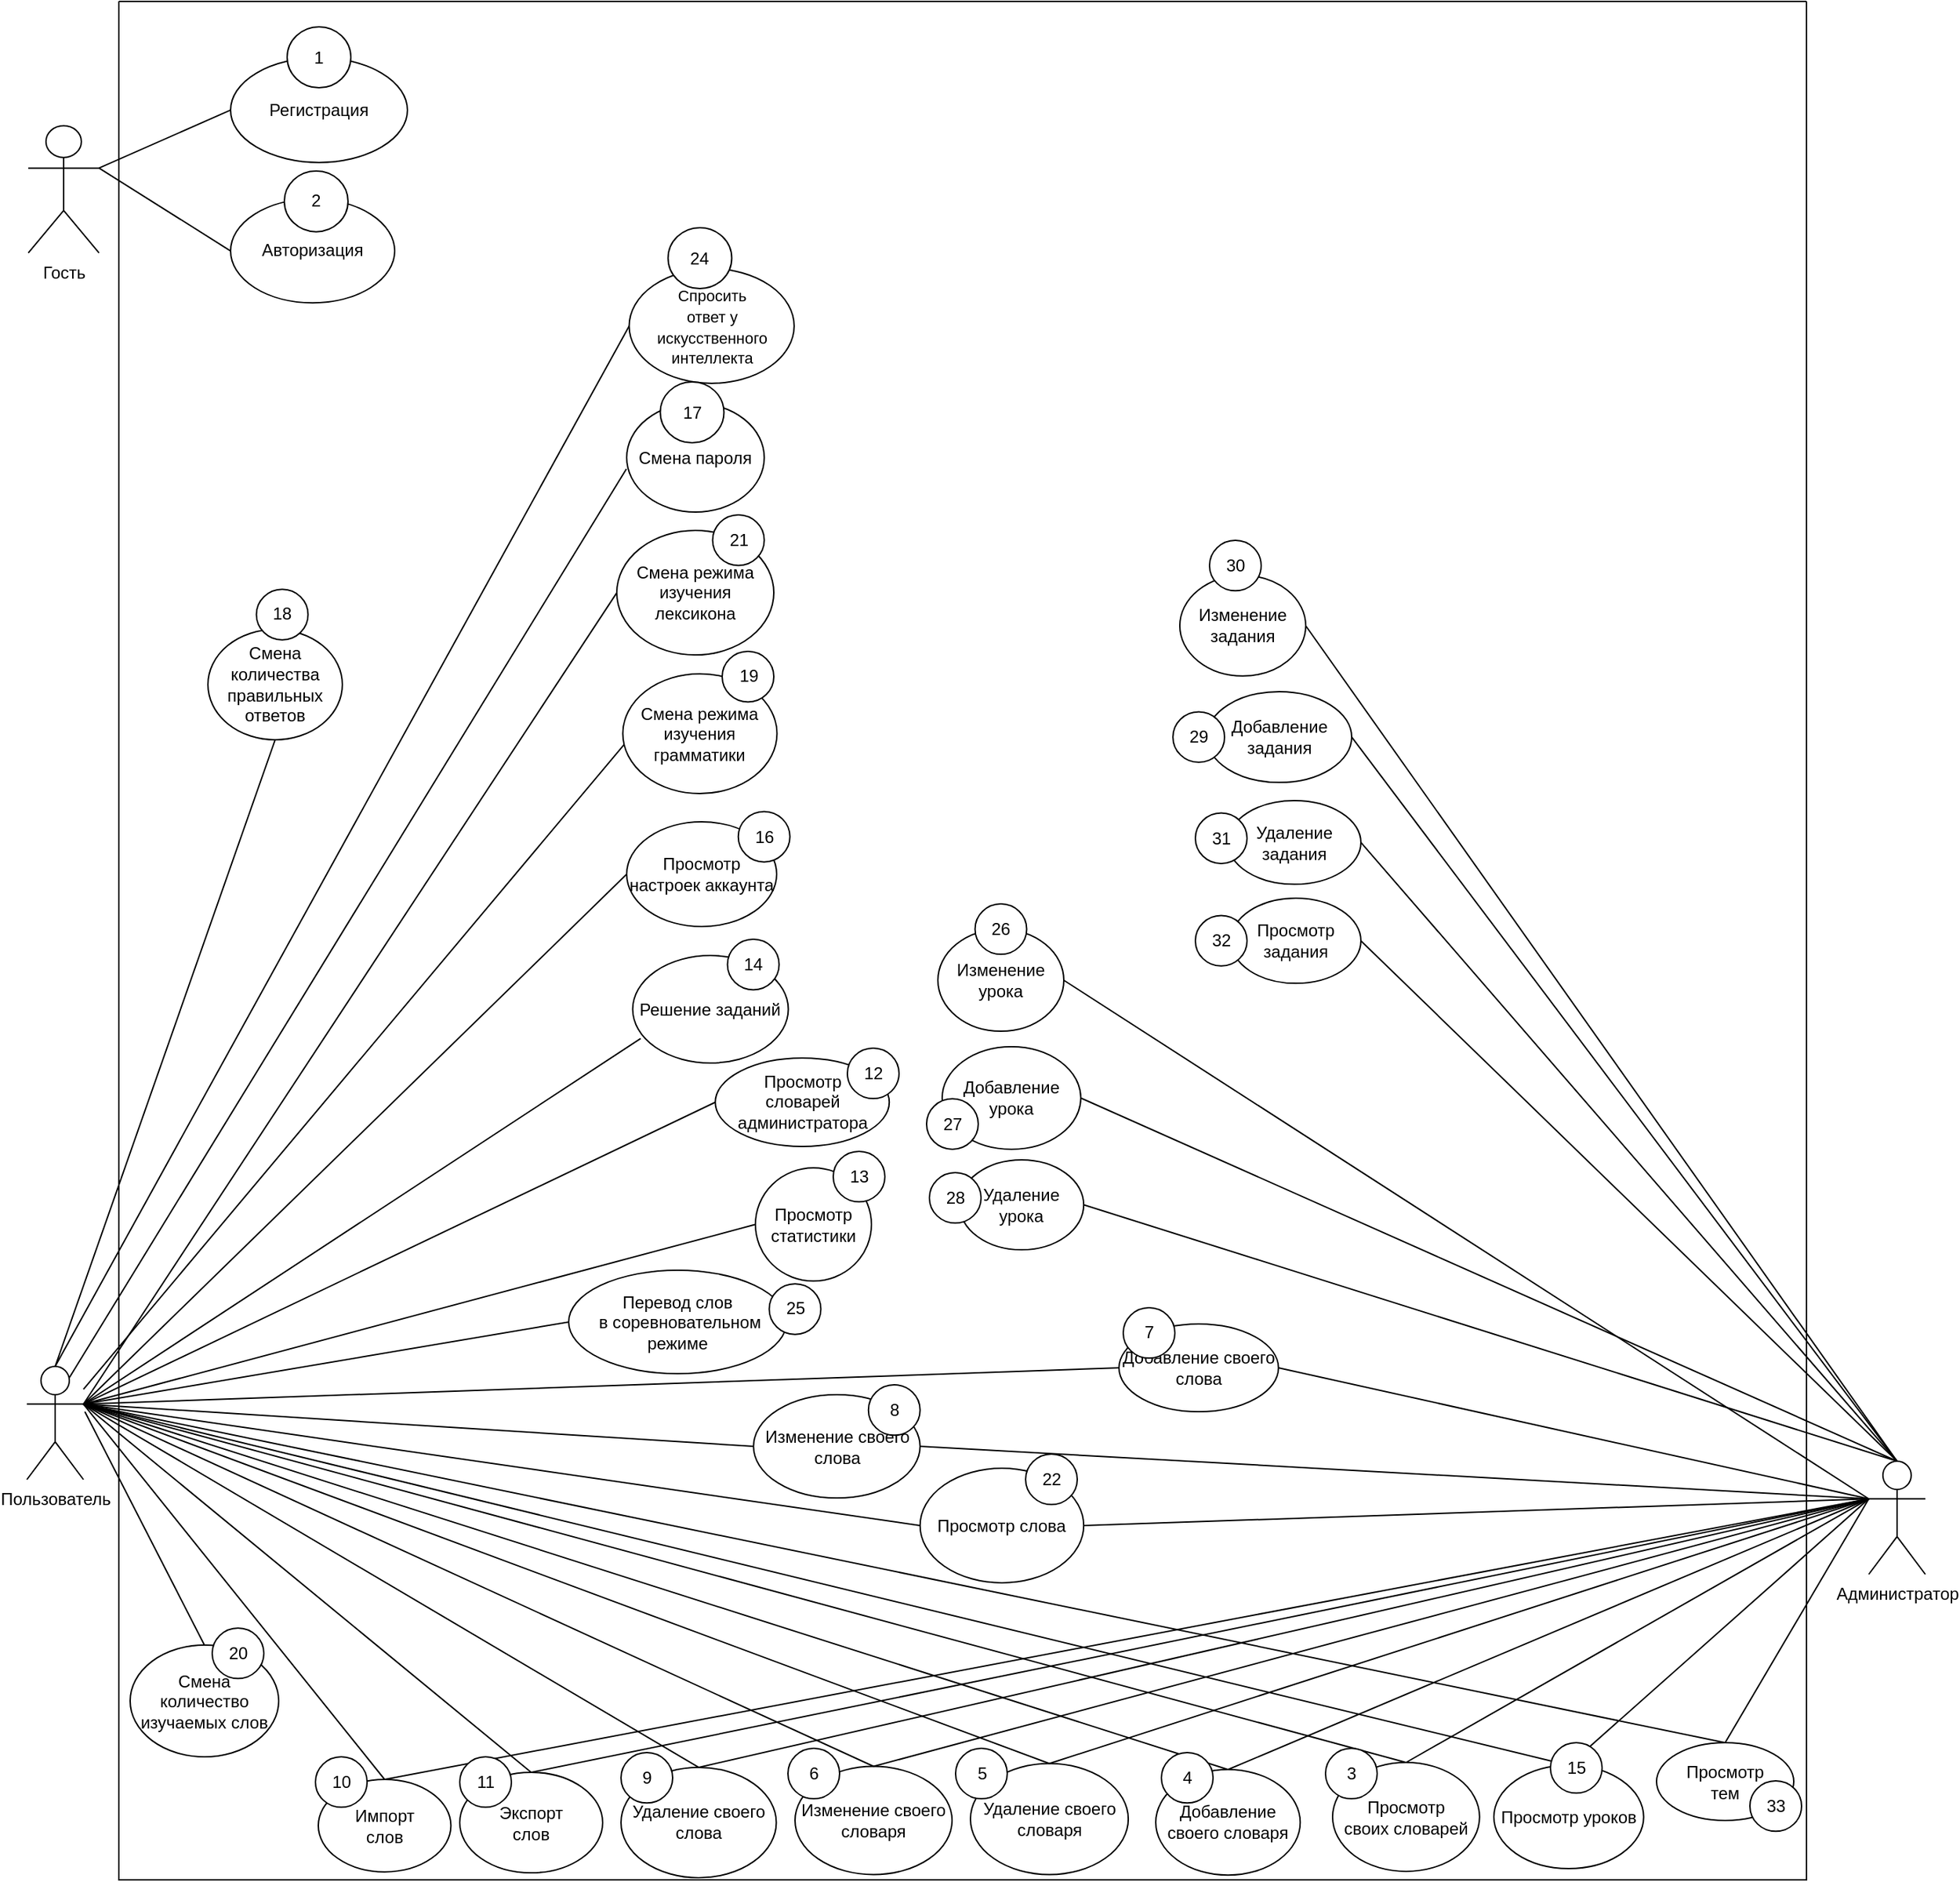 <mxfile version="24.7.17" pages="2">
  <diagram name="Страница — 1" id="GT7hetvypRUp4yKOunO2">
    <mxGraphModel dx="2373" dy="1175" grid="0" gridSize="10" guides="1" tooltips="1" connect="1" arrows="1" fold="1" page="1" pageScale="1" pageWidth="1654" pageHeight="2336" math="0" shadow="0">
      <root>
        <mxCell id="0" />
        <mxCell id="1" parent="0" />
        <mxCell id="F4AcdebA19WUywxoF-Kg-408" value="Гость" style="shape=umlActor;verticalLabelPosition=bottom;verticalAlign=top;html=1;outlineConnect=0;" parent="1" vertex="1">
          <mxGeometry x="145" y="587.82" width="50" height="90" as="geometry" />
        </mxCell>
        <mxCell id="F4AcdebA19WUywxoF-Kg-409" value="Регистрация" style="ellipse;whiteSpace=wrap;html=1;" parent="1" vertex="1">
          <mxGeometry x="288" y="539.82" width="125" height="74" as="geometry" />
        </mxCell>
        <mxCell id="F4AcdebA19WUywxoF-Kg-410" value="Авторизация" style="ellipse;whiteSpace=wrap;html=1;" parent="1" vertex="1">
          <mxGeometry x="288" y="639.64" width="116" height="73.5" as="geometry" />
        </mxCell>
        <mxCell id="F4AcdebA19WUywxoF-Kg-419" value="" style="endArrow=none;html=1;rounded=0;exitX=1;exitY=0.333;exitDx=0;exitDy=0;exitPerimeter=0;entryX=0;entryY=0.5;entryDx=0;entryDy=0;" parent="1" source="F4AcdebA19WUywxoF-Kg-408" target="F4AcdebA19WUywxoF-Kg-409" edge="1">
          <mxGeometry width="50" height="50" relative="1" as="geometry">
            <mxPoint x="425" y="617.82" as="sourcePoint" />
            <mxPoint x="475" y="567.82" as="targetPoint" />
          </mxGeometry>
        </mxCell>
        <mxCell id="F4AcdebA19WUywxoF-Kg-420" value="" style="endArrow=none;html=1;rounded=0;entryX=0;entryY=0.5;entryDx=0;entryDy=0;" parent="1" target="F4AcdebA19WUywxoF-Kg-410" edge="1">
          <mxGeometry width="50" height="50" relative="1" as="geometry">
            <mxPoint x="195" y="617.82" as="sourcePoint" />
            <mxPoint x="322" y="567.82" as="targetPoint" />
          </mxGeometry>
        </mxCell>
        <mxCell id="F4AcdebA19WUywxoF-Kg-421" value="Пользователь" style="shape=umlActor;verticalLabelPosition=bottom;verticalAlign=top;html=1;outlineConnect=0;" parent="1" vertex="1">
          <mxGeometry x="144" y="1465" width="40" height="80" as="geometry" />
        </mxCell>
        <mxCell id="F4AcdebA19WUywxoF-Kg-479" value="Смена количество изучаемых слов" style="ellipse;whiteSpace=wrap;html=1;" parent="1" vertex="1">
          <mxGeometry x="217" y="1662" width="105" height="79" as="geometry" />
        </mxCell>
        <mxCell id="F4AcdebA19WUywxoF-Kg-496" value="Администратор" style="shape=umlActor;verticalLabelPosition=bottom;verticalAlign=top;html=1;outlineConnect=0;" parent="1" vertex="1">
          <mxGeometry x="1446" y="1532.0" width="40" height="80" as="geometry" />
        </mxCell>
        <mxCell id="F4AcdebA19WUywxoF-Kg-585" value="Добавление своего слова" style="ellipse;whiteSpace=wrap;html=1;" parent="1" vertex="1">
          <mxGeometry x="916" y="1435.0" width="112.75" height="62.06" as="geometry" />
        </mxCell>
        <mxCell id="F4AcdebA19WUywxoF-Kg-586" value="Изменение своего слова" style="ellipse;whiteSpace=wrap;html=1;" parent="1" vertex="1">
          <mxGeometry x="657.64" y="1485" width="117.75" height="73.06" as="geometry" />
        </mxCell>
        <mxCell id="F4AcdebA19WUywxoF-Kg-587" value="Удаление своего слова" style="ellipse;whiteSpace=wrap;html=1;" parent="1" vertex="1">
          <mxGeometry x="564" y="1748.48" width="109.75" height="78.03" as="geometry" />
        </mxCell>
        <mxCell id="F4AcdebA19WUywxoF-Kg-588" value="Просмотр слова" style="ellipse;whiteSpace=wrap;html=1;" parent="1" vertex="1">
          <mxGeometry x="775.39" y="1537" width="115.68" height="81" as="geometry" />
        </mxCell>
        <mxCell id="F4AcdebA19WUywxoF-Kg-596" value="Экспорт&lt;br&gt;слов" style="ellipse;whiteSpace=wrap;html=1;" parent="1" vertex="1">
          <mxGeometry x="450" y="1752" width="101" height="71" as="geometry" />
        </mxCell>
        <mxCell id="F4AcdebA19WUywxoF-Kg-597" value="Импорт&lt;br&gt;слов" style="ellipse;whiteSpace=wrap;html=1;" parent="1" vertex="1">
          <mxGeometry x="350" y="1757" width="93.75" height="65.34" as="geometry" />
        </mxCell>
        <mxCell id="F4AcdebA19WUywxoF-Kg-608" value="Изменение своего словаря" style="ellipse;whiteSpace=wrap;html=1;" parent="1" vertex="1">
          <mxGeometry x="687" y="1747.76" width="111.01" height="76.5" as="geometry" />
        </mxCell>
        <mxCell id="F4AcdebA19WUywxoF-Kg-609" value="Удаление своего словаря" style="ellipse;whiteSpace=wrap;html=1;" parent="1" vertex="1">
          <mxGeometry x="811" y="1745.75" width="111.57" height="78.51" as="geometry" />
        </mxCell>
        <mxCell id="F4AcdebA19WUywxoF-Kg-640" value="Просмотр задания" style="ellipse;whiteSpace=wrap;html=1;" parent="1" vertex="1">
          <mxGeometry x="995" y="1134" width="92" height="60.18" as="geometry" />
        </mxCell>
        <mxCell id="F4AcdebA19WUywxoF-Kg-645" value="Добавление урока" style="ellipse;whiteSpace=wrap;html=1;" parent="1" vertex="1">
          <mxGeometry x="791" y="1239" width="98" height="72.48" as="geometry" />
        </mxCell>
        <mxCell id="F4AcdebA19WUywxoF-Kg-646" value="Изменение урока" style="ellipse;whiteSpace=wrap;html=1;" parent="1" vertex="1">
          <mxGeometry x="788" y="1156" width="89" height="72" as="geometry" />
        </mxCell>
        <mxCell id="F4AcdebA19WUywxoF-Kg-647" value="Удаление урока" style="ellipse;whiteSpace=wrap;html=1;" parent="1" vertex="1">
          <mxGeometry x="803.18" y="1319" width="87.89" height="63.54" as="geometry" />
        </mxCell>
        <mxCell id="F4AcdebA19WUywxoF-Kg-657" value="Добавление задания" style="ellipse;whiteSpace=wrap;html=1;" parent="1" vertex="1">
          <mxGeometry x="978" y="988" width="102.5" height="64.18" as="geometry" />
        </mxCell>
        <mxCell id="F4AcdebA19WUywxoF-Kg-659" value="Удаление задания" style="ellipse;whiteSpace=wrap;html=1;" parent="1" vertex="1">
          <mxGeometry x="993" y="1065" width="94" height="59.18" as="geometry" />
        </mxCell>
        <mxCell id="KuJ4x0eiueRcXk5auPj3-5" value="1" style="ellipse;whiteSpace=wrap;html=1;" parent="1" vertex="1">
          <mxGeometry x="328" y="518.0" width="45" height="43" as="geometry" />
        </mxCell>
        <mxCell id="KuJ4x0eiueRcXk5auPj3-6" value="2" style="ellipse;whiteSpace=wrap;html=1;" parent="1" vertex="1">
          <mxGeometry x="326" y="619.82" width="45" height="43" as="geometry" />
        </mxCell>
        <mxCell id="KuJ4x0eiueRcXk5auPj3-8" value="" style="endArrow=none;html=1;rounded=0;entryX=0.5;entryY=0;entryDx=0;entryDy=0;exitX=1;exitY=0.333;exitDx=0;exitDy=0;exitPerimeter=0;" parent="1" source="F4AcdebA19WUywxoF-Kg-421" target="F4AcdebA19WUywxoF-Kg-597" edge="1">
          <mxGeometry width="50" height="50" relative="1" as="geometry">
            <mxPoint x="547" y="1469.667" as="sourcePoint" />
            <mxPoint x="900.44" y="1162.16" as="targetPoint" />
            <Array as="points" />
          </mxGeometry>
        </mxCell>
        <mxCell id="KuJ4x0eiueRcXk5auPj3-9" value="" style="endArrow=none;html=1;rounded=0;entryX=0.5;entryY=0;entryDx=0;entryDy=0;exitX=1;exitY=0.333;exitDx=0;exitDy=0;exitPerimeter=0;" parent="1" source="F4AcdebA19WUywxoF-Kg-421" target="F4AcdebA19WUywxoF-Kg-596" edge="1">
          <mxGeometry width="50" height="50" relative="1" as="geometry">
            <mxPoint x="550" y="1467" as="sourcePoint" />
            <mxPoint x="915" y="1172" as="targetPoint" />
            <Array as="points" />
          </mxGeometry>
        </mxCell>
        <mxCell id="KuJ4x0eiueRcXk5auPj3-10" value="" style="endArrow=none;html=1;rounded=0;entryX=0.5;entryY=0;entryDx=0;entryDy=0;exitX=1;exitY=0.333;exitDx=0;exitDy=0;exitPerimeter=0;" parent="1" source="F4AcdebA19WUywxoF-Kg-421" target="F4AcdebA19WUywxoF-Kg-587" edge="1">
          <mxGeometry width="50" height="50" relative="1" as="geometry">
            <mxPoint x="560" y="1477" as="sourcePoint" />
            <mxPoint x="911" y="1232" as="targetPoint" />
            <Array as="points" />
          </mxGeometry>
        </mxCell>
        <mxCell id="KuJ4x0eiueRcXk5auPj3-11" value="" style="endArrow=none;html=1;rounded=0;entryX=0;entryY=0.5;entryDx=0;entryDy=0;exitX=1;exitY=0.333;exitDx=0;exitDy=0;exitPerimeter=0;" parent="1" source="F4AcdebA19WUywxoF-Kg-421" target="F4AcdebA19WUywxoF-Kg-585" edge="1">
          <mxGeometry width="50" height="50" relative="1" as="geometry">
            <mxPoint x="557" y="1480" as="sourcePoint" />
            <mxPoint x="907" y="1296" as="targetPoint" />
            <Array as="points" />
          </mxGeometry>
        </mxCell>
        <mxCell id="KuJ4x0eiueRcXk5auPj3-12" value="" style="endArrow=none;html=1;rounded=0;entryX=0;entryY=0.5;entryDx=0;entryDy=0;exitX=1;exitY=0.333;exitDx=0;exitDy=0;exitPerimeter=0;" parent="1" source="F4AcdebA19WUywxoF-Kg-421" target="F4AcdebA19WUywxoF-Kg-586" edge="1">
          <mxGeometry width="50" height="50" relative="1" as="geometry">
            <mxPoint x="567" y="1490" as="sourcePoint" />
            <mxPoint x="917" y="1306" as="targetPoint" />
            <Array as="points" />
          </mxGeometry>
        </mxCell>
        <mxCell id="KuJ4x0eiueRcXk5auPj3-13" value="" style="endArrow=none;html=1;rounded=0;entryX=0;entryY=0.5;entryDx=0;entryDy=0;exitX=1;exitY=0.333;exitDx=0;exitDy=0;exitPerimeter=0;" parent="1" source="F4AcdebA19WUywxoF-Kg-421" target="F4AcdebA19WUywxoF-Kg-588" edge="1">
          <mxGeometry width="50" height="50" relative="1" as="geometry">
            <mxPoint x="548" y="1470" as="sourcePoint" />
            <mxPoint x="902" y="1441" as="targetPoint" />
            <Array as="points" />
          </mxGeometry>
        </mxCell>
        <mxCell id="KuJ4x0eiueRcXk5auPj3-14" value="" style="endArrow=none;html=1;rounded=0;entryX=0.5;entryY=0;entryDx=0;entryDy=0;exitX=1;exitY=0.333;exitDx=0;exitDy=0;exitPerimeter=0;" parent="1" source="F4AcdebA19WUywxoF-Kg-421" target="F4AcdebA19WUywxoF-Kg-518" edge="1">
          <mxGeometry width="50" height="50" relative="1" as="geometry">
            <mxPoint x="558" y="1480" as="sourcePoint" />
            <mxPoint x="897" y="1514" as="targetPoint" />
            <Array as="points" />
          </mxGeometry>
        </mxCell>
        <mxCell id="KuJ4x0eiueRcXk5auPj3-15" value="" style="endArrow=none;html=1;rounded=0;entryX=0.5;entryY=0;entryDx=0;entryDy=0;exitX=1;exitY=0.333;exitDx=0;exitDy=0;exitPerimeter=0;" parent="1" source="F4AcdebA19WUywxoF-Kg-421" target="F4AcdebA19WUywxoF-Kg-609" edge="1">
          <mxGeometry width="50" height="50" relative="1" as="geometry">
            <mxPoint x="568" y="1490" as="sourcePoint" />
            <mxPoint x="907" y="1524" as="targetPoint" />
            <Array as="points" />
          </mxGeometry>
        </mxCell>
        <mxCell id="KuJ4x0eiueRcXk5auPj3-16" value="" style="endArrow=none;html=1;rounded=0;entryX=0.5;entryY=0;entryDx=0;entryDy=0;exitX=1;exitY=0.333;exitDx=0;exitDy=0;exitPerimeter=0;" parent="1" source="F4AcdebA19WUywxoF-Kg-421" target="F4AcdebA19WUywxoF-Kg-608" edge="1">
          <mxGeometry width="50" height="50" relative="1" as="geometry">
            <mxPoint x="549" y="1469" as="sourcePoint" />
            <mxPoint x="905" y="1663" as="targetPoint" />
            <Array as="points" />
          </mxGeometry>
        </mxCell>
        <mxCell id="KuJ4x0eiueRcXk5auPj3-17" value="" style="endArrow=none;html=1;rounded=0;entryX=0.5;entryY=0;entryDx=0;entryDy=0;exitX=1;exitY=0.333;exitDx=0;exitDy=0;exitPerimeter=0;" parent="1" source="F4AcdebA19WUywxoF-Kg-421" target="F4AcdebA19WUywxoF-Kg-607" edge="1">
          <mxGeometry width="50" height="50" relative="1" as="geometry">
            <mxPoint x="548" y="1471" as="sourcePoint" />
            <mxPoint x="915" y="1673" as="targetPoint" />
            <Array as="points" />
          </mxGeometry>
        </mxCell>
        <mxCell id="KuJ4x0eiueRcXk5auPj3-18" value="" style="endArrow=none;html=1;rounded=0;entryX=0.5;entryY=0;entryDx=0;entryDy=0;exitX=1;exitY=0.333;exitDx=0;exitDy=0;exitPerimeter=0;" parent="1" source="F4AcdebA19WUywxoF-Kg-421" target="F4AcdebA19WUywxoF-Kg-463" edge="1">
          <mxGeometry width="50" height="50" relative="1" as="geometry">
            <mxPoint x="550" y="1472" as="sourcePoint" />
            <mxPoint x="925" y="1683" as="targetPoint" />
            <Array as="points" />
          </mxGeometry>
        </mxCell>
        <mxCell id="KuJ4x0eiueRcXk5auPj3-36" value="" style="endArrow=none;html=1;rounded=0;entryX=1;entryY=0.5;entryDx=0;entryDy=0;exitX=0;exitY=0.333;exitDx=0;exitDy=0;exitPerimeter=0;" parent="1" source="F4AcdebA19WUywxoF-Kg-496" target="F4AcdebA19WUywxoF-Kg-586" edge="1">
          <mxGeometry width="50" height="50" relative="1" as="geometry">
            <mxPoint x="1112.189" y="1484.84" as="sourcePoint" />
            <mxPoint x="1062.56" y="1523.84" as="targetPoint" />
            <Array as="points" />
          </mxGeometry>
        </mxCell>
        <mxCell id="KuJ4x0eiueRcXk5auPj3-33" value="" style="endArrow=none;html=1;rounded=0;entryX=0.5;entryY=0;entryDx=0;entryDy=0;exitX=0;exitY=0.333;exitDx=0;exitDy=0;exitPerimeter=0;" parent="1" source="F4AcdebA19WUywxoF-Kg-496" target="F4AcdebA19WUywxoF-Kg-596" edge="1">
          <mxGeometry width="50" height="50" relative="1" as="geometry">
            <mxPoint x="1352" y="1461" as="sourcePoint" />
            <mxPoint x="1062.997" y="1520.84" as="targetPoint" />
            <Array as="points" />
          </mxGeometry>
        </mxCell>
        <mxCell id="KuJ4x0eiueRcXk5auPj3-32" value="" style="endArrow=none;html=1;rounded=0;entryX=0.5;entryY=0;entryDx=0;entryDy=0;exitX=0;exitY=0.333;exitDx=0;exitDy=0;exitPerimeter=0;" parent="1" source="F4AcdebA19WUywxoF-Kg-496" target="F4AcdebA19WUywxoF-Kg-597" edge="1">
          <mxGeometry width="50" height="50" relative="1" as="geometry">
            <mxPoint x="1354" y="1462" as="sourcePoint" />
            <mxPoint x="1062.56" y="1523.507" as="targetPoint" />
            <Array as="points" />
          </mxGeometry>
        </mxCell>
        <mxCell id="KuJ4x0eiueRcXk5auPj3-42" value="" style="endArrow=none;html=1;rounded=0;entryX=0.5;entryY=0;entryDx=0;entryDy=0;exitX=0;exitY=0.333;exitDx=0;exitDy=0;exitPerimeter=0;" parent="1" source="F4AcdebA19WUywxoF-Kg-496" target="F4AcdebA19WUywxoF-Kg-463" edge="1">
          <mxGeometry width="50" height="50" relative="1" as="geometry">
            <mxPoint x="1344" y="1461" as="sourcePoint" />
            <mxPoint x="1026" y="1713" as="targetPoint" />
            <Array as="points" />
          </mxGeometry>
        </mxCell>
        <mxCell id="KuJ4x0eiueRcXk5auPj3-41" value="" style="endArrow=none;html=1;rounded=0;entryX=0.5;entryY=0;entryDx=0;entryDy=0;exitX=0;exitY=0.333;exitDx=0;exitDy=0;exitPerimeter=0;" parent="1" source="F4AcdebA19WUywxoF-Kg-496" target="F4AcdebA19WUywxoF-Kg-607" edge="1">
          <mxGeometry width="50" height="50" relative="1" as="geometry">
            <mxPoint x="1344" y="1464" as="sourcePoint" />
            <mxPoint x="1062.706" y="1524.84" as="targetPoint" />
            <Array as="points" />
          </mxGeometry>
        </mxCell>
        <mxCell id="KuJ4x0eiueRcXk5auPj3-40" value="" style="endArrow=none;html=1;rounded=0;entryX=0.5;entryY=0;entryDx=0;entryDy=0;exitX=0;exitY=0.333;exitDx=0;exitDy=0;exitPerimeter=0;" parent="1" source="F4AcdebA19WUywxoF-Kg-496" target="F4AcdebA19WUywxoF-Kg-608" edge="1">
          <mxGeometry width="50" height="50" relative="1" as="geometry">
            <mxPoint x="1347" y="1459" as="sourcePoint" />
            <mxPoint x="1062.851" y="1522.84" as="targetPoint" />
            <Array as="points" />
          </mxGeometry>
        </mxCell>
        <mxCell id="KuJ4x0eiueRcXk5auPj3-39" value="" style="endArrow=none;html=1;rounded=0;entryX=0.5;entryY=0;entryDx=0;entryDy=0;exitX=0;exitY=0.333;exitDx=0;exitDy=0;exitPerimeter=0;" parent="1" source="F4AcdebA19WUywxoF-Kg-496" target="F4AcdebA19WUywxoF-Kg-609" edge="1">
          <mxGeometry width="50" height="50" relative="1" as="geometry">
            <mxPoint x="1344" y="1460" as="sourcePoint" />
            <mxPoint x="1062.56" y="1523.84" as="targetPoint" />
            <Array as="points" />
          </mxGeometry>
        </mxCell>
        <mxCell id="KuJ4x0eiueRcXk5auPj3-38" value="" style="endArrow=none;html=1;rounded=0;entryX=0.5;entryY=0;entryDx=0;entryDy=0;exitX=0;exitY=0.333;exitDx=0;exitDy=0;exitPerimeter=0;" parent="1" source="F4AcdebA19WUywxoF-Kg-496" target="F4AcdebA19WUywxoF-Kg-518" edge="1">
          <mxGeometry width="50" height="50" relative="1" as="geometry">
            <mxPoint x="1357" y="1459" as="sourcePoint" />
            <mxPoint x="1062.56" y="1523.84" as="targetPoint" />
            <Array as="points" />
          </mxGeometry>
        </mxCell>
        <mxCell id="KuJ4x0eiueRcXk5auPj3-37" value="" style="endArrow=none;html=1;rounded=0;entryX=1;entryY=0.5;entryDx=0;entryDy=0;exitX=0;exitY=0.333;exitDx=0;exitDy=0;exitPerimeter=0;" parent="1" source="F4AcdebA19WUywxoF-Kg-496" target="F4AcdebA19WUywxoF-Kg-588" edge="1">
          <mxGeometry width="50" height="50" relative="1" as="geometry">
            <mxPoint x="1358" y="1459" as="sourcePoint" />
            <mxPoint x="1062.706" y="1523.84" as="targetPoint" />
            <Array as="points" />
          </mxGeometry>
        </mxCell>
        <mxCell id="KuJ4x0eiueRcXk5auPj3-35" value="" style="endArrow=none;html=1;rounded=0;entryX=1;entryY=0.5;entryDx=0;entryDy=0;exitX=0;exitY=0.333;exitDx=0;exitDy=0;exitPerimeter=0;" parent="1" source="F4AcdebA19WUywxoF-Kg-496" target="F4AcdebA19WUywxoF-Kg-585" edge="1">
          <mxGeometry width="50" height="50" relative="1" as="geometry">
            <mxPoint x="1346" y="1461" as="sourcePoint" />
            <mxPoint x="1062.56" y="1523.84" as="targetPoint" />
            <Array as="points" />
          </mxGeometry>
        </mxCell>
        <mxCell id="KuJ4x0eiueRcXk5auPj3-34" value="" style="endArrow=none;html=1;rounded=0;entryX=0.5;entryY=0;entryDx=0;entryDy=0;exitX=0;exitY=0.333;exitDx=0;exitDy=0;exitPerimeter=0;" parent="1" source="F4AcdebA19WUywxoF-Kg-496" target="F4AcdebA19WUywxoF-Kg-587" edge="1">
          <mxGeometry width="50" height="50" relative="1" as="geometry">
            <mxPoint x="1351" y="1461" as="sourcePoint" />
            <mxPoint x="1062.56" y="1523.84" as="targetPoint" />
            <Array as="points" />
          </mxGeometry>
        </mxCell>
        <mxCell id="KuJ4x0eiueRcXk5auPj3-46" value="" style="endArrow=none;html=1;rounded=0;entryX=0;entryY=0.5;entryDx=0;entryDy=0;exitX=1;exitY=0.333;exitDx=0;exitDy=0;exitPerimeter=0;" parent="1" source="F4AcdebA19WUywxoF-Kg-421" target="F4AcdebA19WUywxoF-Kg-450" edge="1">
          <mxGeometry width="50" height="50" relative="1" as="geometry">
            <mxPoint x="432" y="1497" as="sourcePoint" />
            <mxPoint x="911" y="1138" as="targetPoint" />
            <Array as="points" />
          </mxGeometry>
        </mxCell>
        <mxCell id="KuJ4x0eiueRcXk5auPj3-49" value="" style="endArrow=none;html=1;rounded=0;entryX=0;entryY=0.5;entryDx=0;entryDy=0;exitX=1;exitY=0.333;exitDx=0;exitDy=0;exitPerimeter=0;" parent="1" source="F4AcdebA19WUywxoF-Kg-421" target="F4AcdebA19WUywxoF-Kg-425" edge="1">
          <mxGeometry width="50" height="50" relative="1" as="geometry">
            <mxPoint x="194" y="1502" as="sourcePoint" />
            <mxPoint x="605" y="1256" as="targetPoint" />
            <Array as="points" />
          </mxGeometry>
        </mxCell>
        <mxCell id="KuJ4x0eiueRcXk5auPj3-50" value="" style="endArrow=none;html=1;rounded=0;entryX=0;entryY=0.5;entryDx=0;entryDy=0;exitX=1;exitY=0.333;exitDx=0;exitDy=0;exitPerimeter=0;" parent="1" source="F4AcdebA19WUywxoF-Kg-421" target="F4AcdebA19WUywxoF-Kg-477" edge="1">
          <mxGeometry width="50" height="50" relative="1" as="geometry">
            <mxPoint x="204" y="1512" as="sourcePoint" />
            <mxPoint x="615" y="1266" as="targetPoint" />
            <Array as="points" />
          </mxGeometry>
        </mxCell>
        <mxCell id="KuJ4x0eiueRcXk5auPj3-51" value="" style="endArrow=none;html=1;rounded=0;entryX=0.5;entryY=0;entryDx=0;entryDy=0;" parent="1" target="F4AcdebA19WUywxoF-Kg-479" edge="1">
          <mxGeometry width="50" height="50" relative="1" as="geometry">
            <mxPoint x="185" y="1497" as="sourcePoint" />
            <mxPoint x="625" y="1276" as="targetPoint" />
            <Array as="points" />
          </mxGeometry>
        </mxCell>
        <mxCell id="KuJ4x0eiueRcXk5auPj3-52" value="" style="endArrow=none;html=1;rounded=0;entryX=0.051;entryY=0.772;entryDx=0;entryDy=0;exitX=1;exitY=0.333;exitDx=0;exitDy=0;exitPerimeter=0;entryPerimeter=0;" parent="1" source="F4AcdebA19WUywxoF-Kg-421" target="3ps5oHHKvqDtLU3wPSqC-7" edge="1">
          <mxGeometry width="50" height="50" relative="1" as="geometry">
            <mxPoint x="224" y="1532" as="sourcePoint" />
            <mxPoint x="635" y="1286" as="targetPoint" />
            <Array as="points" />
          </mxGeometry>
        </mxCell>
        <mxCell id="KuJ4x0eiueRcXk5auPj3-53" value="" style="endArrow=none;html=1;rounded=0;entryX=0;entryY=0.5;entryDx=0;entryDy=0;exitX=1;exitY=0.333;exitDx=0;exitDy=0;exitPerimeter=0;" parent="1" source="F4AcdebA19WUywxoF-Kg-421" target="F4AcdebA19WUywxoF-Kg-427" edge="1">
          <mxGeometry width="50" height="50" relative="1" as="geometry">
            <mxPoint x="234" y="1542" as="sourcePoint" />
            <mxPoint x="645" y="1296" as="targetPoint" />
            <Array as="points" />
          </mxGeometry>
        </mxCell>
        <mxCell id="KuJ4x0eiueRcXk5auPj3-54" value="" style="endArrow=none;html=1;rounded=0;entryX=0;entryY=0.5;entryDx=0;entryDy=0;exitX=1;exitY=0.333;exitDx=0;exitDy=0;exitPerimeter=0;" parent="1" source="F4AcdebA19WUywxoF-Kg-421" target="F4AcdebA19WUywxoF-Kg-468" edge="1">
          <mxGeometry width="50" height="50" relative="1" as="geometry">
            <mxPoint x="244" y="1552" as="sourcePoint" />
            <mxPoint x="655" y="1306" as="targetPoint" />
            <Array as="points" />
          </mxGeometry>
        </mxCell>
        <mxCell id="KuJ4x0eiueRcXk5auPj3-55" value="" style="endArrow=none;html=1;rounded=0;entryX=0.009;entryY=0.59;entryDx=0;entryDy=0;entryPerimeter=0;" parent="1" source="F4AcdebA19WUywxoF-Kg-421" target="F4AcdebA19WUywxoF-Kg-478" edge="1">
          <mxGeometry width="50" height="50" relative="1" as="geometry">
            <mxPoint x="254" y="1562" as="sourcePoint" />
            <mxPoint x="665" y="1316" as="targetPoint" />
            <Array as="points" />
          </mxGeometry>
        </mxCell>
        <mxCell id="KuJ4x0eiueRcXk5auPj3-56" value="" style="endArrow=none;html=1;rounded=0;entryX=-0.002;entryY=0.603;entryDx=0;entryDy=0;exitX=0.75;exitY=0.1;exitDx=0;exitDy=0;exitPerimeter=0;entryPerimeter=0;" parent="1" source="F4AcdebA19WUywxoF-Kg-421" target="F4AcdebA19WUywxoF-Kg-472" edge="1">
          <mxGeometry width="50" height="50" relative="1" as="geometry">
            <mxPoint x="264" y="1572" as="sourcePoint" />
            <mxPoint x="675" y="1326" as="targetPoint" />
            <Array as="points" />
          </mxGeometry>
        </mxCell>
        <mxCell id="KuJ4x0eiueRcXk5auPj3-57" value="" style="endArrow=none;html=1;rounded=0;entryX=0;entryY=0.5;entryDx=0;entryDy=0;exitX=0.5;exitY=0;exitDx=0;exitDy=0;exitPerimeter=0;" parent="1" source="F4AcdebA19WUywxoF-Kg-421" target="F4AcdebA19WUywxoF-Kg-423" edge="1">
          <mxGeometry width="50" height="50" relative="1" as="geometry">
            <mxPoint x="274" y="1582" as="sourcePoint" />
            <mxPoint x="685" y="1336" as="targetPoint" />
            <Array as="points" />
          </mxGeometry>
        </mxCell>
        <mxCell id="KuJ4x0eiueRcXk5auPj3-59" value="" style="endArrow=none;html=1;rounded=0;entryX=0;entryY=0.333;entryDx=0;entryDy=0;exitX=0.5;exitY=0;exitDx=0;exitDy=0;entryPerimeter=0;" parent="1" source="F4AcdebA19WUywxoF-Kg-618" target="F4AcdebA19WUywxoF-Kg-496" edge="1">
          <mxGeometry width="50" height="50" relative="1" as="geometry">
            <mxPoint x="948" y="1383" as="sourcePoint" />
            <mxPoint x="1359" y="1137" as="targetPoint" />
            <Array as="points" />
          </mxGeometry>
        </mxCell>
        <mxCell id="KuJ4x0eiueRcXk5auPj3-61" value="" style="endArrow=none;html=1;rounded=0;entryX=0.5;entryY=0;entryDx=0;entryDy=0;exitX=1;exitY=0.5;exitDx=0;exitDy=0;entryPerimeter=0;" parent="1" source="F4AcdebA19WUywxoF-Kg-647" target="F4AcdebA19WUywxoF-Kg-496" edge="1">
          <mxGeometry width="50" height="50" relative="1" as="geometry">
            <mxPoint x="1102.5" y="1397" as="sourcePoint" />
            <mxPoint x="1513.5" y="1151" as="targetPoint" />
            <Array as="points" />
          </mxGeometry>
        </mxCell>
        <mxCell id="KuJ4x0eiueRcXk5auPj3-62" value="" style="endArrow=none;html=1;rounded=0;entryX=0.5;entryY=0;entryDx=0;entryDy=0;exitX=1;exitY=0.5;exitDx=0;exitDy=0;entryPerimeter=0;" parent="1" source="F4AcdebA19WUywxoF-Kg-645" target="F4AcdebA19WUywxoF-Kg-496" edge="1">
          <mxGeometry width="50" height="50" relative="1" as="geometry">
            <mxPoint x="888" y="1367" as="sourcePoint" />
            <mxPoint x="1318" y="1475" as="targetPoint" />
            <Array as="points" />
          </mxGeometry>
        </mxCell>
        <mxCell id="KuJ4x0eiueRcXk5auPj3-63" value="" style="endArrow=none;html=1;rounded=0;exitX=1;exitY=0.5;exitDx=0;exitDy=0;entryX=0;entryY=0.333;entryDx=0;entryDy=0;entryPerimeter=0;" parent="1" source="F4AcdebA19WUywxoF-Kg-646" target="F4AcdebA19WUywxoF-Kg-496" edge="1">
          <mxGeometry width="50" height="50" relative="1" as="geometry">
            <mxPoint x="898" y="1377" as="sourcePoint" />
            <mxPoint x="1304" y="1468" as="targetPoint" />
            <Array as="points" />
          </mxGeometry>
        </mxCell>
        <mxCell id="KuJ4x0eiueRcXk5auPj3-65" value="" style="endArrow=none;html=1;rounded=0;entryX=0.5;entryY=0;entryDx=0;entryDy=0;exitX=1;exitY=0.5;exitDx=0;exitDy=0;entryPerimeter=0;" parent="1" source="F4AcdebA19WUywxoF-Kg-640" target="F4AcdebA19WUywxoF-Kg-496" edge="1">
          <mxGeometry width="50" height="50" relative="1" as="geometry">
            <mxPoint x="918" y="1397" as="sourcePoint" />
            <mxPoint x="1348" y="1505" as="targetPoint" />
            <Array as="points" />
          </mxGeometry>
        </mxCell>
        <mxCell id="KuJ4x0eiueRcXk5auPj3-66" value="" style="endArrow=none;html=1;rounded=0;exitX=1;exitY=0.5;exitDx=0;exitDy=0;entryX=0.5;entryY=0;entryDx=0;entryDy=0;entryPerimeter=0;" parent="1" source="F4AcdebA19WUywxoF-Kg-659" target="F4AcdebA19WUywxoF-Kg-496" edge="1">
          <mxGeometry width="50" height="50" relative="1" as="geometry">
            <mxPoint x="1089" y="1180" as="sourcePoint" />
            <mxPoint x="1306" y="1466" as="targetPoint" />
            <Array as="points" />
          </mxGeometry>
        </mxCell>
        <mxCell id="KuJ4x0eiueRcXk5auPj3-67" value="" style="endArrow=none;html=1;rounded=0;exitX=1;exitY=0.5;exitDx=0;exitDy=0;entryX=0.5;entryY=0;entryDx=0;entryDy=0;entryPerimeter=0;" parent="1" source="F4AcdebA19WUywxoF-Kg-657" target="F4AcdebA19WUywxoF-Kg-496" edge="1">
          <mxGeometry width="50" height="50" relative="1" as="geometry">
            <mxPoint x="1089" y="1110" as="sourcePoint" />
            <mxPoint x="1318" y="1475" as="targetPoint" />
            <Array as="points" />
          </mxGeometry>
        </mxCell>
        <mxCell id="KuJ4x0eiueRcXk5auPj3-70" value="" style="endArrow=none;html=1;rounded=0;exitX=1;exitY=0.5;exitDx=0;exitDy=0;entryX=0.5;entryY=0;entryDx=0;entryDy=0;entryPerimeter=0;" parent="1" source="F4AcdebA19WUywxoF-Kg-658" target="F4AcdebA19WUywxoF-Kg-496" edge="1">
          <mxGeometry width="50" height="50" relative="1" as="geometry">
            <mxPoint x="1081" y="904" as="sourcePoint" />
            <mxPoint x="1318" y="1475" as="targetPoint" />
            <Array as="points" />
          </mxGeometry>
        </mxCell>
        <mxCell id="KuJ4x0eiueRcXk5auPj3-82" value="8" style="ellipse;whiteSpace=wrap;html=1;" parent="1" vertex="1">
          <mxGeometry x="738.89" y="1478" width="36.5" height="35.68" as="geometry" />
        </mxCell>
        <mxCell id="KuJ4x0eiueRcXk5auPj3-83" value="22" style="ellipse;whiteSpace=wrap;html=1;" parent="1" vertex="1">
          <mxGeometry x="850" y="1527" width="36.5" height="35.68" as="geometry" />
        </mxCell>
        <mxCell id="KuJ4x0eiueRcXk5auPj3-84" value="20" style="ellipse;whiteSpace=wrap;html=1;" parent="1" vertex="1">
          <mxGeometry x="275" y="1650" width="36.5" height="35.68" as="geometry" />
        </mxCell>
        <mxCell id="KuJ4x0eiueRcXk5auPj3-85" value="10" style="ellipse;whiteSpace=wrap;html=1;" parent="1" vertex="1">
          <mxGeometry x="348" y="1741" width="36.5" height="35.68" as="geometry" />
        </mxCell>
        <mxCell id="KuJ4x0eiueRcXk5auPj3-86" value="11" style="ellipse;whiteSpace=wrap;html=1;" parent="1" vertex="1">
          <mxGeometry x="450" y="1741" width="36.5" height="35.68" as="geometry" />
        </mxCell>
        <mxCell id="KuJ4x0eiueRcXk5auPj3-87" value="9" style="ellipse;whiteSpace=wrap;html=1;" parent="1" vertex="1">
          <mxGeometry x="564" y="1738" width="36.5" height="35.68" as="geometry" />
        </mxCell>
        <mxCell id="KuJ4x0eiueRcXk5auPj3-88" value="6" style="ellipse;whiteSpace=wrap;html=1;" parent="1" vertex="1">
          <mxGeometry x="682" y="1735" width="36.5" height="35.68" as="geometry" />
        </mxCell>
        <mxCell id="KuJ4x0eiueRcXk5auPj3-89" value="5" style="ellipse;whiteSpace=wrap;html=1;" parent="1" vertex="1">
          <mxGeometry x="800.5" y="1735" width="36.5" height="35.68" as="geometry" />
        </mxCell>
        <mxCell id="KuJ4x0eiueRcXk5auPj3-93" value="7" style="ellipse;whiteSpace=wrap;html=1;" parent="1" vertex="1">
          <mxGeometry x="919" y="1423.5" width="36.5" height="35.68" as="geometry" />
        </mxCell>
        <mxCell id="KuJ4x0eiueRcXk5auPj3-95" value="28" style="ellipse;whiteSpace=wrap;html=1;" parent="1" vertex="1">
          <mxGeometry x="782" y="1328" width="36.5" height="35.68" as="geometry" />
        </mxCell>
        <mxCell id="KuJ4x0eiueRcXk5auPj3-96" value="27" style="ellipse;whiteSpace=wrap;html=1;" parent="1" vertex="1">
          <mxGeometry x="780" y="1275.8" width="36.5" height="35.68" as="geometry" />
        </mxCell>
        <mxCell id="KuJ4x0eiueRcXk5auPj3-97" value="26" style="ellipse;whiteSpace=wrap;html=1;" parent="1" vertex="1">
          <mxGeometry x="814.25" y="1138" width="36.5" height="35.68" as="geometry" />
        </mxCell>
        <mxCell id="KuJ4x0eiueRcXk5auPj3-99" value="32" style="ellipse;whiteSpace=wrap;html=1;" parent="1" vertex="1">
          <mxGeometry x="970" y="1146.25" width="36.5" height="35.68" as="geometry" />
        </mxCell>
        <mxCell id="KuJ4x0eiueRcXk5auPj3-100" value="31" style="ellipse;whiteSpace=wrap;html=1;" parent="1" vertex="1">
          <mxGeometry x="970" y="1073.8" width="36.5" height="35.68" as="geometry" />
        </mxCell>
        <mxCell id="KuJ4x0eiueRcXk5auPj3-101" value="29" style="ellipse;whiteSpace=wrap;html=1;" parent="1" vertex="1">
          <mxGeometry x="954.13" y="1002.25" width="36.5" height="35.68" as="geometry" />
        </mxCell>
        <mxCell id="KuJ4x0eiueRcXk5auPj3-105" value="" style="swimlane;startSize=0;" parent="1" vertex="1">
          <mxGeometry x="209" y="500" width="1193" height="1328" as="geometry">
            <mxRectangle x="209" y="500" width="50" height="44" as="alternateBounds" />
          </mxGeometry>
        </mxCell>
        <mxCell id="F4AcdebA19WUywxoF-Kg-518" value="Просмотр&lt;br&gt;своих словарей" style="ellipse;whiteSpace=wrap;html=1;" parent="KuJ4x0eiueRcXk5auPj3-105" vertex="1">
          <mxGeometry x="858" y="1245" width="103.88" height="77" as="geometry" />
        </mxCell>
        <mxCell id="F4AcdebA19WUywxoF-Kg-607" value="Добавление своего словаря" style="ellipse;whiteSpace=wrap;html=1;" parent="KuJ4x0eiueRcXk5auPj3-105" vertex="1">
          <mxGeometry x="733" y="1250" width="102.12" height="74.66" as="geometry" />
        </mxCell>
        <mxCell id="KuJ4x0eiueRcXk5auPj3-90" value="3" style="ellipse;whiteSpace=wrap;html=1;" parent="KuJ4x0eiueRcXk5auPj3-105" vertex="1">
          <mxGeometry x="853" y="1235" width="36.5" height="35.68" as="geometry" />
        </mxCell>
        <mxCell id="KuJ4x0eiueRcXk5auPj3-91" value="4" style="ellipse;whiteSpace=wrap;html=1;" parent="KuJ4x0eiueRcXk5auPj3-105" vertex="1">
          <mxGeometry x="737" y="1238" width="36.5" height="35.68" as="geometry" />
        </mxCell>
        <mxCell id="F4AcdebA19WUywxoF-Kg-450" value="Просмотр&lt;br&gt;словарей администратора" style="ellipse;whiteSpace=wrap;html=1;" parent="KuJ4x0eiueRcXk5auPj3-105" vertex="1">
          <mxGeometry x="421.62" y="747" width="123" height="62.5" as="geometry" />
        </mxCell>
        <mxCell id="F4AcdebA19WUywxoF-Kg-427" value="Перевод слов&lt;br&gt;&amp;nbsp;в соревновательном режиме" style="ellipse;whiteSpace=wrap;html=1;" parent="KuJ4x0eiueRcXk5auPj3-105" vertex="1">
          <mxGeometry x="318" y="897" width="154" height="73.18" as="geometry" />
        </mxCell>
        <mxCell id="KuJ4x0eiueRcXk5auPj3-81" value="25" style="ellipse;whiteSpace=wrap;html=1;" parent="KuJ4x0eiueRcXk5auPj3-105" vertex="1">
          <mxGeometry x="459.75" y="906.66" width="36.5" height="35.68" as="geometry" />
        </mxCell>
        <mxCell id="F4AcdebA19WUywxoF-Kg-425" value="Просмотр статистики" style="ellipse;whiteSpace=wrap;html=1;" parent="KuJ4x0eiueRcXk5auPj3-105" vertex="1">
          <mxGeometry x="450" y="824.66" width="82" height="80" as="geometry" />
        </mxCell>
        <mxCell id="KuJ4x0eiueRcXk5auPj3-80" value="13" style="ellipse;whiteSpace=wrap;html=1;" parent="KuJ4x0eiueRcXk5auPj3-105" vertex="1">
          <mxGeometry x="505" y="813" width="36.5" height="35.68" as="geometry" />
        </mxCell>
        <mxCell id="KuJ4x0eiueRcXk5auPj3-78" value="12" style="ellipse;whiteSpace=wrap;html=1;" parent="KuJ4x0eiueRcXk5auPj3-105" vertex="1">
          <mxGeometry x="515" y="740" width="36.5" height="35.68" as="geometry" />
        </mxCell>
        <mxCell id="F4AcdebA19WUywxoF-Kg-423" value="&lt;span style=&quot;line-height: 115%;&quot;&gt;&lt;font style=&quot;font-size: 11px;&quot;&gt;Спросить&lt;br&gt;ответ у искусственного интеллекта&lt;/font&gt;&lt;/span&gt;" style="ellipse;whiteSpace=wrap;html=1;" parent="KuJ4x0eiueRcXk5auPj3-105" vertex="1">
          <mxGeometry x="360.75" y="189" width="116.63" height="81" as="geometry" />
        </mxCell>
        <mxCell id="F4AcdebA19WUywxoF-Kg-468" value="Просмотр настроек аккаунта" style="ellipse;whiteSpace=wrap;html=1;" parent="KuJ4x0eiueRcXk5auPj3-105" vertex="1">
          <mxGeometry x="359" y="580.04" width="106" height="74" as="geometry" />
        </mxCell>
        <mxCell id="F4AcdebA19WUywxoF-Kg-472" value="Смена пароля" style="ellipse;whiteSpace=wrap;html=1;" parent="KuJ4x0eiueRcXk5auPj3-105" vertex="1">
          <mxGeometry x="359" y="284.04" width="97.25" height="77" as="geometry" />
        </mxCell>
        <mxCell id="F4AcdebA19WUywxoF-Kg-477" value="Смена режима изучения лексикона" style="ellipse;whiteSpace=wrap;html=1;" parent="KuJ4x0eiueRcXk5auPj3-105" vertex="1">
          <mxGeometry x="352" y="374.04" width="111" height="88" as="geometry" />
        </mxCell>
        <mxCell id="F4AcdebA19WUywxoF-Kg-478" value="Смена режима изучения грамматики" style="ellipse;whiteSpace=wrap;html=1;" parent="KuJ4x0eiueRcXk5auPj3-105" vertex="1">
          <mxGeometry x="356.25" y="475.33" width="109" height="84.71" as="geometry" />
        </mxCell>
        <mxCell id="3ps5oHHKvqDtLU3wPSqC-7" value="Решение заданий" style="ellipse;whiteSpace=wrap;html=1;" parent="KuJ4x0eiueRcXk5auPj3-105" vertex="1">
          <mxGeometry x="363.25" y="674.53" width="110" height="75.97" as="geometry" />
        </mxCell>
        <mxCell id="KuJ4x0eiueRcXk5auPj3-73" value="17" style="ellipse;whiteSpace=wrap;html=1;" parent="KuJ4x0eiueRcXk5auPj3-105" vertex="1">
          <mxGeometry x="382.75" y="269.01" width="45" height="43" as="geometry" />
        </mxCell>
        <mxCell id="KuJ4x0eiueRcXk5auPj3-74" value="21" style="ellipse;whiteSpace=wrap;html=1;" parent="KuJ4x0eiueRcXk5auPj3-105" vertex="1">
          <mxGeometry x="419.75" y="363.04" width="36.5" height="35.68" as="geometry" />
        </mxCell>
        <mxCell id="KuJ4x0eiueRcXk5auPj3-75" value="19" style="ellipse;whiteSpace=wrap;html=1;" parent="KuJ4x0eiueRcXk5auPj3-105" vertex="1">
          <mxGeometry x="426.5" y="459.54" width="36.5" height="35.68" as="geometry" />
        </mxCell>
        <mxCell id="KuJ4x0eiueRcXk5auPj3-76" value="16" style="ellipse;whiteSpace=wrap;html=1;" parent="KuJ4x0eiueRcXk5auPj3-105" vertex="1">
          <mxGeometry x="437.88" y="572.7" width="36.5" height="35.68" as="geometry" />
        </mxCell>
        <mxCell id="KuJ4x0eiueRcXk5auPj3-77" value="14" style="ellipse;whiteSpace=wrap;html=1;" parent="KuJ4x0eiueRcXk5auPj3-105" vertex="1">
          <mxGeometry x="430.25" y="663.04" width="36.5" height="35.68" as="geometry" />
        </mxCell>
        <mxCell id="KuJ4x0eiueRcXk5auPj3-108" value="24" style="ellipse;whiteSpace=wrap;html=1;" parent="KuJ4x0eiueRcXk5auPj3-105" vertex="1">
          <mxGeometry x="388.25" y="160" width="45" height="43" as="geometry" />
        </mxCell>
        <mxCell id="KuJ4x0eiueRcXk5auPj3-109" value="&lt;span style=&quot;line-height: 115%;&quot;&gt;&lt;font style=&quot;font-size: 12px;&quot;&gt;Смена&lt;br&gt;количества правильных ответов&lt;/font&gt;&lt;/span&gt;" style="ellipse;whiteSpace=wrap;html=1;" parent="KuJ4x0eiueRcXk5auPj3-105" vertex="1">
          <mxGeometry x="63" y="444" width="95" height="78" as="geometry" />
        </mxCell>
        <mxCell id="KuJ4x0eiueRcXk5auPj3-110" value="18" style="ellipse;whiteSpace=wrap;html=1;" parent="KuJ4x0eiueRcXk5auPj3-105" vertex="1">
          <mxGeometry x="97.25" y="415.65" width="36.5" height="35.68" as="geometry" />
        </mxCell>
        <mxCell id="F4AcdebA19WUywxoF-Kg-618" value="Просмотр&lt;br&gt;тем" style="ellipse;whiteSpace=wrap;html=1;" parent="KuJ4x0eiueRcXk5auPj3-105" vertex="1">
          <mxGeometry x="1087" y="1231" width="97" height="55" as="geometry" />
        </mxCell>
        <mxCell id="KuJ4x0eiueRcXk5auPj3-94" value="33" style="ellipse;whiteSpace=wrap;html=1;" parent="KuJ4x0eiueRcXk5auPj3-105" vertex="1">
          <mxGeometry x="1153" y="1258" width="36.5" height="35.68" as="geometry" />
        </mxCell>
        <mxCell id="F4AcdebA19WUywxoF-Kg-463" value="Просмотр уроков" style="ellipse;whiteSpace=wrap;html=1;" parent="KuJ4x0eiueRcXk5auPj3-105" vertex="1">
          <mxGeometry x="972" y="1247" width="105.87" height="73" as="geometry" />
        </mxCell>
        <mxCell id="KuJ4x0eiueRcXk5auPj3-92" value="15" style="ellipse;whiteSpace=wrap;html=1;" parent="KuJ4x0eiueRcXk5auPj3-105" vertex="1">
          <mxGeometry x="1012" y="1231" width="36.5" height="35.68" as="geometry" />
        </mxCell>
        <mxCell id="F4AcdebA19WUywxoF-Kg-658" value="Изменение задания" style="ellipse;whiteSpace=wrap;html=1;" parent="KuJ4x0eiueRcXk5auPj3-105" vertex="1">
          <mxGeometry x="750" y="405.86" width="89" height="71" as="geometry" />
        </mxCell>
        <mxCell id="KuJ4x0eiueRcXk5auPj3-104" value="30" style="ellipse;whiteSpace=wrap;html=1;" parent="KuJ4x0eiueRcXk5auPj3-105" vertex="1">
          <mxGeometry x="771" y="381.0" width="36.5" height="35.68" as="geometry" />
        </mxCell>
        <mxCell id="KuJ4x0eiueRcXk5auPj3-111" value="" style="endArrow=none;html=1;rounded=0;entryX=0.5;entryY=1;entryDx=0;entryDy=0;exitX=0.5;exitY=0;exitDx=0;exitDy=0;exitPerimeter=0;" parent="1" source="F4AcdebA19WUywxoF-Kg-421" target="KuJ4x0eiueRcXk5auPj3-109" edge="1">
          <mxGeometry width="50" height="50" relative="1" as="geometry">
            <mxPoint x="174" y="1475" as="sourcePoint" />
            <mxPoint x="536" y="715" as="targetPoint" />
            <Array as="points" />
          </mxGeometry>
        </mxCell>
        <mxCell id="KuJ4x0eiueRcXk5auPj3-112" value="" style="endArrow=none;html=1;rounded=0;entryX=1;entryY=0.333;entryDx=0;entryDy=0;exitX=0.5;exitY=0;exitDx=0;exitDy=0;entryPerimeter=0;" parent="1" source="F4AcdebA19WUywxoF-Kg-618" target="F4AcdebA19WUywxoF-Kg-421" edge="1">
          <mxGeometry width="50" height="50" relative="1" as="geometry">
            <mxPoint x="1358" y="1720" as="sourcePoint" />
            <mxPoint x="1456" y="1569" as="targetPoint" />
            <Array as="points" />
          </mxGeometry>
        </mxCell>
      </root>
    </mxGraphModel>
  </diagram>
  <diagram id="EOT_DFg0eRyq0VSUQQY3" name="Страница — 2">
    <mxGraphModel dx="1424" dy="705" grid="0" gridSize="10" guides="1" tooltips="1" connect="1" arrows="1" fold="1" page="1" pageScale="1" pageWidth="1654" pageHeight="2336" math="0" shadow="0">
      <root>
        <mxCell id="0" />
        <mxCell id="1" parent="0" />
        <mxCell id="nWKO-AZ505BaYZoFzbMJ-1" value="&lt;div style=&quot;&quot;&gt;Windows Server&amp;nbsp; 2025&lt;/div&gt;" style="verticalAlign=top;align=center;spacingTop=8;spacingLeft=2;spacingRight=12;shape=cube;size=10;direction=south;fontStyle=4;html=1;whiteSpace=wrap;fontFamily=Times New Roman;fontSize=14;" parent="1" vertex="1">
          <mxGeometry x="95" y="241" width="1351.39" height="527.51" as="geometry" />
        </mxCell>
        <mxCell id="nWKO-AZ505BaYZoFzbMJ-2" value="&lt;div style=&quot;&quot;&gt;&lt;span style=&quot;background-color: initial;&quot;&gt;Docker Compose 27.3.1&lt;/span&gt;&lt;/div&gt;&lt;div style=&quot;font-size: 14px;&quot;&gt;&lt;br&gt;&lt;/div&gt;" style="verticalAlign=top;align=center;spacingTop=8;spacingLeft=2;spacingRight=12;shape=cube;size=10;direction=south;fontStyle=4;html=1;whiteSpace=wrap;fontFamily=Times New Roman;fontSize=14;" parent="1" vertex="1">
          <mxGeometry x="167" y="280" width="1235.39" height="460.51" as="geometry" />
        </mxCell>
        <mxCell id="A_X54j0fRR2OyGkiRu0J-6" value="&lt;div style=&quot;&quot;&gt;&lt;span style=&quot;background-color: initial;&quot;&gt;Docker Container 27.3.1&amp;nbsp;&lt;/span&gt;&lt;/div&gt;&lt;div style=&quot;&quot;&gt;&lt;div&gt;&lt;span style=&quot;background-color: initial;&quot;&gt;(&lt;/span&gt;&lt;span style=&quot;background-color: rgb(251, 251, 251);&quot;&gt;OC. Linux. Ubuntu 22.04 LTS&lt;/span&gt;&lt;span style=&quot;background-color: initial;&quot;&gt;)&lt;/span&gt;&lt;/div&gt;&lt;div&gt;&lt;br&gt;&lt;/div&gt;&lt;/div&gt;" style="verticalAlign=top;align=center;spacingTop=8;spacingLeft=2;spacingRight=12;shape=cube;size=10;direction=south;fontStyle=4;html=1;whiteSpace=wrap;fontFamily=Times New Roman;fontSize=14;" parent="1" vertex="1">
          <mxGeometry x="991.39" y="333.51" width="256.39" height="213.51" as="geometry" />
        </mxCell>
        <mxCell id="nWKO-AZ505BaYZoFzbMJ-3" value="&lt;div style=&quot;&quot;&gt;&lt;div&gt;&lt;span style=&quot;background-color: initial;&quot;&gt;Docker Container 27.3.1&amp;nbsp;&lt;/span&gt;&lt;/div&gt;&lt;div&gt;&lt;span style=&quot;background-color: initial;&quot;&gt;(&lt;/span&gt;&lt;span style=&quot;background-color: rgb(251, 251, 251);&quot;&gt;OC. Linux. Ubuntu 22.04 LTS&lt;/span&gt;&lt;span style=&quot;background-color: initial;&quot;&gt;)&lt;/span&gt;&lt;/div&gt;&lt;/div&gt;" style="verticalAlign=top;align=center;spacingTop=8;spacingLeft=2;spacingRight=12;shape=cube;size=10;direction=south;fontStyle=4;html=1;whiteSpace=wrap;fontFamily=Times New Roman;fontSize=14;" parent="1" vertex="1">
          <mxGeometry x="192" y="337" width="200.39" height="223.51" as="geometry" />
        </mxCell>
        <mxCell id="nWKO-AZ505BaYZoFzbMJ-4" value="&lt;div style=&quot;&quot;&gt;&lt;span style=&quot;background-color: initial;&quot;&gt;Docker Container 27.3.1&amp;nbsp;&lt;/span&gt;&lt;/div&gt;&lt;div style=&quot;&quot;&gt;&lt;div&gt;&lt;span style=&quot;background-color: initial;&quot;&gt;(&lt;/span&gt;&lt;span style=&quot;background-color: rgb(251, 251, 251);&quot;&gt;OC. Linux. Ubuntu 22.04 LTS&lt;/span&gt;&lt;span style=&quot;background-color: initial;&quot;&gt;)&lt;/span&gt;&lt;/div&gt;&lt;div&gt;&lt;br&gt;&lt;/div&gt;&lt;/div&gt;" style="verticalAlign=top;align=center;spacingTop=8;spacingLeft=2;spacingRight=12;shape=cube;size=10;direction=south;fontStyle=4;html=1;whiteSpace=wrap;fontFamily=Times New Roman;fontSize=14;" parent="1" vertex="1">
          <mxGeometry x="587" y="337" width="256.39" height="261" as="geometry" />
        </mxCell>
        <mxCell id="nWKO-AZ505BaYZoFzbMJ-5" style="edgeStyle=orthogonalEdgeStyle;rounded=0;orthogonalLoop=1;jettySize=auto;html=1;startArrow=classic;startFill=1;entryX=0.416;entryY=-0.003;entryDx=0;entryDy=0;entryPerimeter=0;fontFamily=Times New Roman;fontSize=14;exitX=0.274;exitY=0.999;exitDx=0;exitDy=0;exitPerimeter=0;" parent="1" source="nWKO-AZ505BaYZoFzbMJ-4" edge="1">
          <mxGeometry relative="1" as="geometry">
            <mxPoint x="406.002" y="397.369" as="targetPoint" />
            <Array as="points">
              <mxPoint x="580.39" y="395.51" />
              <mxPoint x="490.39" y="394.51" />
              <mxPoint x="490.39" y="397.51" />
            </Array>
            <mxPoint x="584.39" y="395.51" as="sourcePoint" />
          </mxGeometry>
        </mxCell>
        <mxCell id="nWKO-AZ505BaYZoFzbMJ-6" value="HTTP 1.1." style="edgeLabel;html=1;align=center;verticalAlign=middle;resizable=0;points=[];fontFamily=Times New Roman;fontSize=14;" parent="nWKO-AZ505BaYZoFzbMJ-5" vertex="1" connectable="0">
          <mxGeometry x="-0.015" relative="1" as="geometry">
            <mxPoint as="offset" />
          </mxGeometry>
        </mxCell>
        <mxCell id="nWKO-AZ505BaYZoFzbMJ-7" style="rounded=0;orthogonalLoop=1;jettySize=auto;html=1;startArrow=classic;startFill=1;fontFamily=Times New Roman;fontSize=14;" parent="1" edge="1">
          <mxGeometry relative="1" as="geometry">
            <mxPoint x="586.39" y="470.51" as="sourcePoint" />
            <mxPoint x="407.001" y="468.999" as="targetPoint" />
          </mxGeometry>
        </mxCell>
        <mxCell id="nWKO-AZ505BaYZoFzbMJ-8" value="WebSocket 13" style="edgeLabel;html=1;align=center;verticalAlign=middle;resizable=0;points=[];fontFamily=Times New Roman;fontSize=14;" parent="nWKO-AZ505BaYZoFzbMJ-7" vertex="1" connectable="0">
          <mxGeometry x="-0.015" relative="1" as="geometry">
            <mxPoint x="-6" as="offset" />
          </mxGeometry>
        </mxCell>
        <mxCell id="nWKO-AZ505BaYZoFzbMJ-9" value="&lt;div style=&quot;&quot;&gt;&lt;div&gt;Chrome Browser v128.0.6&lt;br&gt;&lt;/div&gt;&lt;div&gt;&lt;/div&gt;&lt;/div&gt;" style="verticalAlign=top;align=center;spacingTop=8;spacingLeft=2;spacingRight=12;shape=cube;size=10;direction=south;fontStyle=4;html=1;whiteSpace=wrap;fontFamily=Times New Roman;fontSize=14;" parent="1" vertex="1">
          <mxGeometry x="222.001" y="842.999" width="146" height="159" as="geometry" />
        </mxCell>
        <mxCell id="nWKO-AZ505BaYZoFzbMJ-11" value="&lt;div&gt;bundle 18.3.1&lt;/div&gt;&lt;div&gt;&lt;span style=&quot;background-color: initial;&quot;&gt;nginx 1.27.3&lt;/span&gt;&lt;/div&gt;" style="shape=module;align=left;spacingLeft=20;align=center;verticalAlign=top;whiteSpace=wrap;html=1;fontFamily=Times New Roman;fontSize=14;" parent="1" vertex="1">
          <mxGeometry x="219.39" y="437.74" width="125" height="59.51" as="geometry" />
        </mxCell>
        <mxCell id="nWKO-AZ505BaYZoFzbMJ-13" value="NodeJS 20.10.0&amp;nbsp;&lt;div style=&quot;font-size: 14px;&quot;&gt;NestJS 10.0.0&lt;br style=&quot;font-size: 14px;&quot;&gt;&lt;div style=&quot;font-size: 14px;&quot;&gt;websocket 1.0.34&lt;/div&gt;&lt;/div&gt;" style="shape=module;align=left;spacingLeft=20;align=center;verticalAlign=top;whiteSpace=wrap;html=1;fontFamily=Times New Roman;fontSize=14;" parent="1" vertex="1">
          <mxGeometry x="641.001" y="404.769" width="132.63" height="71" as="geometry" />
        </mxCell>
        <mxCell id="nWKO-AZ505BaYZoFzbMJ-14" style="edgeStyle=orthogonalEdgeStyle;rounded=0;orthogonalLoop=1;jettySize=auto;html=1;startArrow=classic;startFill=1;fontFamily=Times New Roman;fontSize=14;entryX=0.015;entryY=0.26;entryDx=0;entryDy=0;entryPerimeter=0;exitX=1.009;exitY=0.355;exitDx=0;exitDy=0;exitPerimeter=0;" parent="1" source="nWKO-AZ505BaYZoFzbMJ-3" target="nWKO-AZ505BaYZoFzbMJ-9" edge="1">
          <mxGeometry relative="1" as="geometry">
            <mxPoint x="322.001" y="817.999" as="targetPoint" />
            <Array as="points" />
            <mxPoint x="301.001" y="622.999" as="sourcePoint" />
          </mxGeometry>
        </mxCell>
        <mxCell id="nWKO-AZ505BaYZoFzbMJ-15" value="HTTPS" style="edgeLabel;html=1;align=center;verticalAlign=middle;resizable=0;points=[];fontFamily=Times New Roman;fontSize=14;" parent="nWKO-AZ505BaYZoFzbMJ-14" vertex="1" connectable="0">
          <mxGeometry x="-0.015" relative="1" as="geometry">
            <mxPoint x="3" y="-37" as="offset" />
          </mxGeometry>
        </mxCell>
        <mxCell id="nWKO-AZ505BaYZoFzbMJ-16" value="ReactJS 18.0.0&lt;div&gt;Redux&amp;nbsp;5.0.1&lt;/div&gt;&lt;div&gt;Axios 1.3.1&lt;/div&gt;" style="shape=module;align=left;spacingLeft=20;align=center;verticalAlign=top;whiteSpace=wrap;html=1;fontFamily=Times New Roman;fontSize=14;" parent="1" vertex="1">
          <mxGeometry x="231.001" y="912.999" width="116" height="59" as="geometry" />
        </mxCell>
        <mxCell id="nWKO-AZ505BaYZoFzbMJ-22" style="edgeStyle=orthogonalEdgeStyle;rounded=0;orthogonalLoop=1;jettySize=auto;html=1;startArrow=classic;startFill=1;fontFamily=Times New Roman;fontSize=14;exitX=1.001;exitY=0.567;exitDx=0;exitDy=0;exitPerimeter=0;entryX=0;entryY=0;entryDx=0;entryDy=80.5;entryPerimeter=0;" parent="1" source="nWKO-AZ505BaYZoFzbMJ-4" target="A_X54j0fRR2OyGkiRu0J-8" edge="1">
          <mxGeometry relative="1" as="geometry">
            <mxPoint x="700.39" y="817.51" as="targetPoint" />
            <Array as="points" />
            <mxPoint x="618.001" y="687.999" as="sourcePoint" />
          </mxGeometry>
        </mxCell>
        <mxCell id="nWKO-AZ505BaYZoFzbMJ-23" value="HTTPS" style="edgeLabel;html=1;align=center;verticalAlign=middle;resizable=0;points=[];fontFamily=Times New Roman;fontSize=14;" parent="nWKO-AZ505BaYZoFzbMJ-22" vertex="1" connectable="0">
          <mxGeometry x="-0.015" relative="1" as="geometry">
            <mxPoint x="3" y="-37" as="offset" />
          </mxGeometry>
        </mxCell>
        <mxCell id="nWKO-AZ505BaYZoFzbMJ-24" value="" style="endArrow=classic;startArrow=classic;html=1;rounded=0;entryX=0.991;entryY=0.727;entryDx=0;entryDy=0;entryPerimeter=0;exitX=0.01;exitY=0.805;exitDx=0;exitDy=0;exitPerimeter=0;edgeStyle=orthogonalEdgeStyle;" parent="1" source="nWKO-AZ505BaYZoFzbMJ-9" target="nWKO-AZ505BaYZoFzbMJ-3" edge="1">
          <mxGeometry width="50" height="50" relative="1" as="geometry">
            <mxPoint x="342.001" y="700.999" as="sourcePoint" />
            <mxPoint x="392.001" y="650.999" as="targetPoint" />
          </mxGeometry>
        </mxCell>
        <mxCell id="nWKO-AZ505BaYZoFzbMJ-25" value="&lt;span style=&quot;font-family: &amp;quot;Times New Roman&amp;quot;; font-size: 14px;&quot;&gt;WebSocket 13&amp;nbsp;&lt;/span&gt;" style="edgeLabel;html=1;align=center;verticalAlign=middle;resizable=0;points=[];" parent="nWKO-AZ505BaYZoFzbMJ-24" vertex="1" connectable="0">
          <mxGeometry x="0.028" y="1" relative="1" as="geometry">
            <mxPoint as="offset" />
          </mxGeometry>
        </mxCell>
        <mxCell id="A_X54j0fRR2OyGkiRu0J-2" style="edgeStyle=orthogonalEdgeStyle;rounded=0;orthogonalLoop=1;jettySize=auto;html=1;startArrow=classic;startFill=1;entryX=0.416;entryY=-0.003;entryDx=0;entryDy=0;entryPerimeter=0;fontFamily=Times New Roman;fontSize=14;" parent="1" edge="1">
          <mxGeometry relative="1" as="geometry">
            <mxPoint x="836.392" y="446.959" as="targetPoint" />
            <Array as="points">
              <mxPoint x="980.39" y="445.51" />
              <mxPoint x="920.39" y="444.51" />
              <mxPoint x="920.39" y="446.51" />
            </Array>
            <mxPoint x="988.39" y="444.51" as="sourcePoint" />
          </mxGeometry>
        </mxCell>
        <mxCell id="A_X54j0fRR2OyGkiRu0J-3" value="TCP" style="edgeLabel;html=1;align=center;verticalAlign=middle;resizable=0;points=[];fontFamily=Times New Roman;fontSize=14;" parent="A_X54j0fRR2OyGkiRu0J-2" vertex="1" connectable="0">
          <mxGeometry x="-0.015" relative="1" as="geometry">
            <mxPoint as="offset" />
          </mxGeometry>
        </mxCell>
        <mxCell id="nWKO-AZ505BaYZoFzbMJ-21" value="&lt;span style=&quot;font-size: 12px;&quot;&gt;PostgreSQL 16.0&lt;/span&gt;" style="shape=module;align=left;spacingLeft=20;align=center;verticalAlign=top;whiteSpace=wrap;html=1;fontFamily=Times New Roman;fontSize=14;" parent="1" vertex="1">
          <mxGeometry x="1053.271" y="431.509" width="132.63" height="71" as="geometry" />
        </mxCell>
        <mxCell id="A_X54j0fRR2OyGkiRu0J-8" value="&lt;div style=&quot;&quot;&gt;&lt;div&gt;DeepInfra Api v17.1&lt;br&gt;&lt;/div&gt;&lt;div&gt;&lt;/div&gt;&lt;/div&gt;" style="verticalAlign=top;align=center;spacingTop=8;spacingLeft=2;spacingRight=12;shape=cube;size=10;direction=south;fontStyle=4;html=1;whiteSpace=wrap;fontFamily=Times New Roman;fontSize=14;" parent="1" vertex="1">
          <mxGeometry x="607.39" y="849.51" width="171" height="63" as="geometry" />
        </mxCell>
        <mxCell id="ctOiMvLxEn_7M_OSIlxB-1" value="Prisma ORM 6.5.0" style="shape=module;align=left;spacingLeft=20;align=center;verticalAlign=top;whiteSpace=wrap;html=1;fontFamily=Times New Roman;fontSize=14;" vertex="1" parent="1">
          <mxGeometry x="641.001" y="497.249" width="132.63" height="71" as="geometry" />
        </mxCell>
      </root>
    </mxGraphModel>
  </diagram>
</mxfile>
